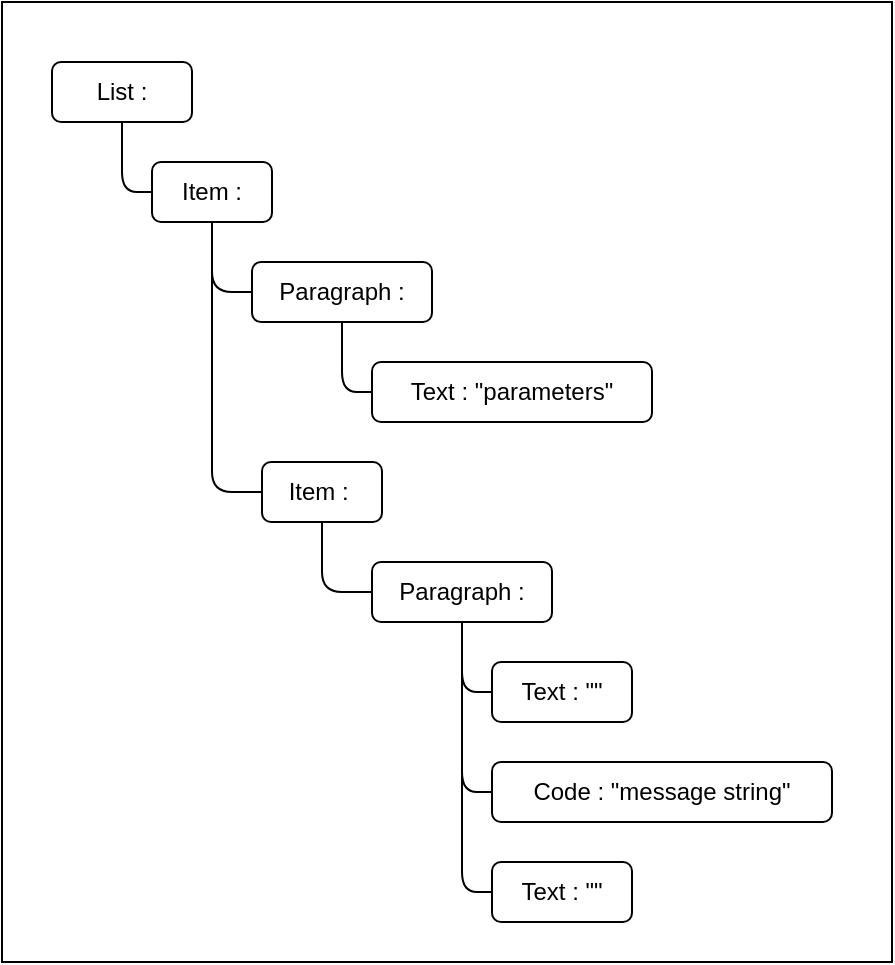 <mxfile>
    <diagram id="K99dNQvoVsP4jwEga58D" name="isListItemUnder">
        <mxGraphModel dx="607" dy="327" grid="1" gridSize="10" guides="1" tooltips="1" connect="1" arrows="1" fold="1" page="1" pageScale="1" pageWidth="1169" pageHeight="827" math="0" shadow="0">
            <root>
                <mxCell id="0"/>
                <mxCell id="1" parent="0"/>
                <mxCell id="17" value="" style="rounded=0;whiteSpace=wrap;html=1;" vertex="1" parent="1">
                    <mxGeometry x="5" y="90" width="445" height="480" as="geometry"/>
                </mxCell>
                <mxCell id="12" style="edgeStyle=orthogonalEdgeStyle;html=1;entryX=0;entryY=0.5;entryDx=0;entryDy=0;endArrow=none;endFill=0;" parent="1" source="3" target="9" edge="1">
                    <mxGeometry relative="1" as="geometry"/>
                </mxCell>
                <mxCell id="16" style="edgeStyle=orthogonalEdgeStyle;html=1;entryX=0;entryY=0.5;entryDx=0;entryDy=0;endArrow=none;endFill=0;" parent="1" source="3" target="7" edge="1">
                    <mxGeometry relative="1" as="geometry"/>
                </mxCell>
                <mxCell id="3" value="Item :" style="rounded=1;whiteSpace=wrap;html=1;" parent="1" vertex="1">
                    <mxGeometry x="80" y="170" width="60" height="30" as="geometry"/>
                </mxCell>
                <mxCell id="11" style="edgeStyle=orthogonalEdgeStyle;html=1;entryX=0;entryY=0.5;entryDx=0;entryDy=0;endArrow=none;endFill=0;" parent="1" source="4" target="3" edge="1">
                    <mxGeometry relative="1" as="geometry"/>
                </mxCell>
                <mxCell id="4" value="List :" style="rounded=1;whiteSpace=wrap;html=1;" parent="1" vertex="1">
                    <mxGeometry x="30" y="120" width="70" height="30" as="geometry"/>
                </mxCell>
                <mxCell id="15" style="edgeStyle=orthogonalEdgeStyle;html=1;entryX=0;entryY=0.5;entryDx=0;entryDy=0;endArrow=none;endFill=0;" parent="1" source="5" target="8" edge="1">
                    <mxGeometry relative="1" as="geometry"/>
                </mxCell>
                <mxCell id="19" style="edgeStyle=orthogonalEdgeStyle;html=1;entryX=0;entryY=0.5;entryDx=0;entryDy=0;endArrow=none;endFill=0;" edge="1" parent="1" source="5" target="18">
                    <mxGeometry relative="1" as="geometry"/>
                </mxCell>
                <mxCell id="21" style="edgeStyle=orthogonalEdgeStyle;html=1;entryX=0;entryY=0.5;entryDx=0;entryDy=0;endArrow=none;endFill=0;" edge="1" parent="1" source="5" target="20">
                    <mxGeometry relative="1" as="geometry"/>
                </mxCell>
                <mxCell id="5" value="Paragraph :" style="rounded=1;whiteSpace=wrap;html=1;" parent="1" vertex="1">
                    <mxGeometry x="190" y="370" width="90" height="30" as="geometry"/>
                </mxCell>
                <mxCell id="14" style="edgeStyle=orthogonalEdgeStyle;html=1;entryX=0;entryY=0.5;entryDx=0;entryDy=0;endArrow=none;endFill=0;" parent="1" source="7" target="5" edge="1">
                    <mxGeometry relative="1" as="geometry"/>
                </mxCell>
                <mxCell id="7" value="Item :&amp;nbsp;" style="rounded=1;whiteSpace=wrap;html=1;" parent="1" vertex="1">
                    <mxGeometry x="135" y="320" width="60" height="30" as="geometry"/>
                </mxCell>
                <mxCell id="8" value="Code : &quot;message string&quot;" style="rounded=1;whiteSpace=wrap;html=1;" parent="1" vertex="1">
                    <mxGeometry x="250" y="470" width="170" height="30" as="geometry"/>
                </mxCell>
                <mxCell id="13" style="edgeStyle=orthogonalEdgeStyle;html=1;entryX=0;entryY=0.5;entryDx=0;entryDy=0;endArrow=none;endFill=0;" parent="1" source="9" target="10" edge="1">
                    <mxGeometry relative="1" as="geometry"/>
                </mxCell>
                <mxCell id="9" value="Paragraph :" style="rounded=1;whiteSpace=wrap;html=1;" parent="1" vertex="1">
                    <mxGeometry x="130" y="220" width="90" height="30" as="geometry"/>
                </mxCell>
                <mxCell id="10" value="Text : &quot;parameters&quot;" style="rounded=1;whiteSpace=wrap;html=1;" parent="1" vertex="1">
                    <mxGeometry x="190" y="270" width="140" height="30" as="geometry"/>
                </mxCell>
                <mxCell id="18" value="Text : &quot;&quot;" style="rounded=1;whiteSpace=wrap;html=1;" vertex="1" parent="1">
                    <mxGeometry x="250" y="420" width="70" height="30" as="geometry"/>
                </mxCell>
                <mxCell id="20" value="Text : &quot;&quot;" style="rounded=1;whiteSpace=wrap;html=1;" vertex="1" parent="1">
                    <mxGeometry x="250" y="520" width="70" height="30" as="geometry"/>
                </mxCell>
            </root>
        </mxGraphModel>
    </diagram>
</mxfile>